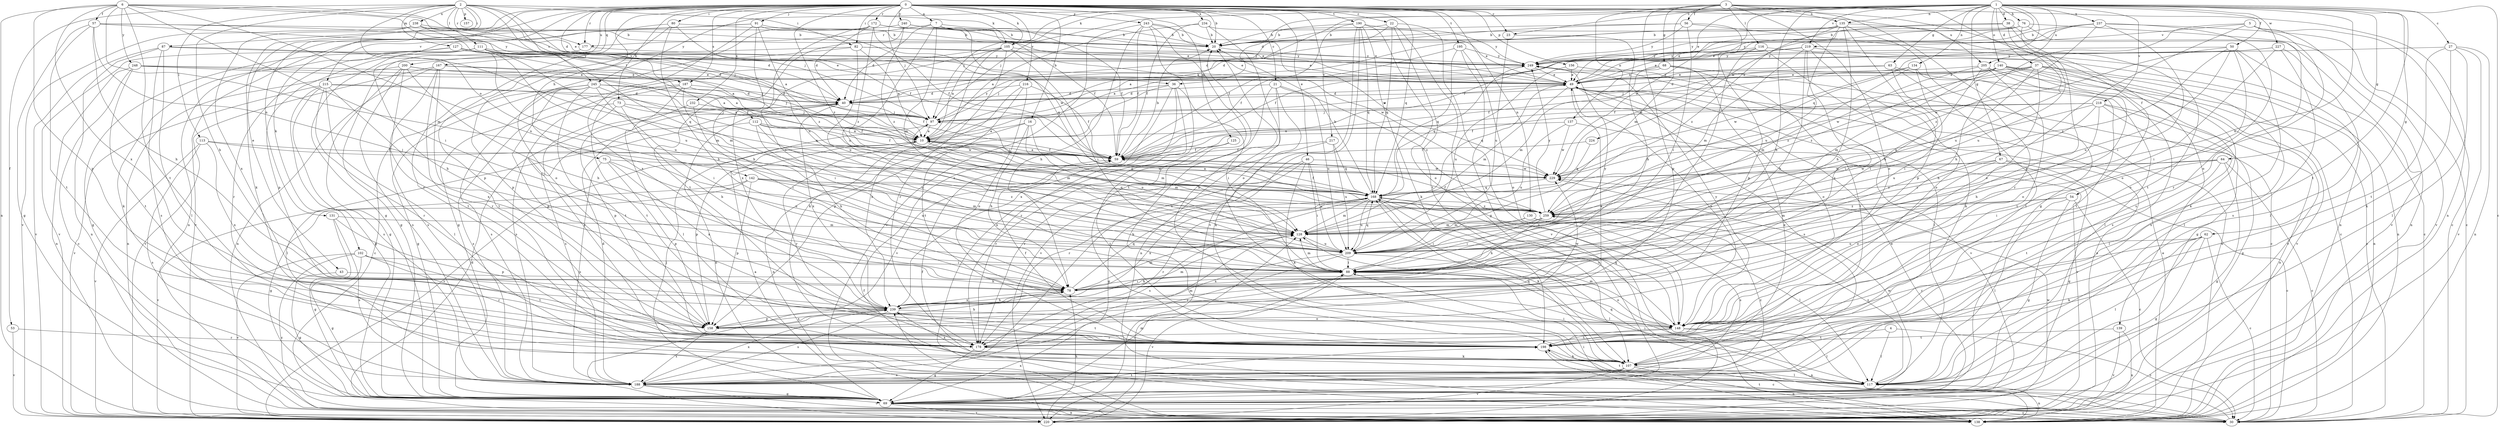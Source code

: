 strict digraph  {
0;
1;
2;
3;
4;
5;
6;
7;
10;
16;
20;
21;
22;
23;
27;
30;
36;
37;
38;
40;
43;
46;
49;
50;
53;
54;
56;
57;
59;
62;
63;
64;
67;
68;
69;
73;
75;
76;
78;
80;
82;
87;
88;
91;
97;
102;
105;
107;
111;
112;
113;
116;
117;
125;
127;
128;
130;
131;
134;
135;
137;
138;
139;
140;
142;
148;
156;
157;
158;
167;
168;
172;
177;
178;
187;
188;
190;
195;
198;
200;
205;
209;
215;
216;
217;
218;
219;
220;
224;
227;
229;
232;
234;
237;
238;
239;
240;
243;
245;
248;
249;
259;
0 -> 7  [label=a];
0 -> 16  [label=b];
0 -> 20  [label=b];
0 -> 21  [label=c];
0 -> 22  [label=c];
0 -> 23  [label=c];
0 -> 36  [label=d];
0 -> 43  [label=e];
0 -> 46  [label=e];
0 -> 73  [label=h];
0 -> 75  [label=h];
0 -> 80  [label=i];
0 -> 82  [label=i];
0 -> 91  [label=j];
0 -> 97  [label=j];
0 -> 102  [label=k];
0 -> 105  [label=k];
0 -> 125  [label=m];
0 -> 130  [label=n];
0 -> 131  [label=n];
0 -> 139  [label=o];
0 -> 156  [label=p];
0 -> 167  [label=q];
0 -> 168  [label=q];
0 -> 172  [label=r];
0 -> 177  [label=r];
0 -> 187  [label=s];
0 -> 190  [label=t];
0 -> 195  [label=t];
0 -> 200  [label=u];
0 -> 205  [label=u];
0 -> 215  [label=v];
0 -> 216  [label=v];
0 -> 217  [label=v];
0 -> 232  [label=x];
0 -> 234  [label=x];
0 -> 240  [label=y];
0 -> 243  [label=y];
0 -> 259  [label=z];
1 -> 10  [label=a];
1 -> 23  [label=c];
1 -> 27  [label=c];
1 -> 30  [label=c];
1 -> 36  [label=d];
1 -> 37  [label=d];
1 -> 38  [label=d];
1 -> 49  [label=e];
1 -> 50  [label=f];
1 -> 62  [label=g];
1 -> 63  [label=g];
1 -> 64  [label=g];
1 -> 67  [label=g];
1 -> 76  [label=h];
1 -> 78  [label=h];
1 -> 97  [label=j];
1 -> 105  [label=k];
1 -> 134  [label=n];
1 -> 135  [label=n];
1 -> 140  [label=o];
1 -> 168  [label=q];
1 -> 198  [label=t];
1 -> 205  [label=u];
1 -> 209  [label=u];
1 -> 218  [label=v];
1 -> 219  [label=v];
1 -> 224  [label=w];
1 -> 227  [label=w];
1 -> 229  [label=w];
1 -> 237  [label=x];
1 -> 245  [label=y];
2 -> 53  [label=f];
2 -> 78  [label=h];
2 -> 82  [label=i];
2 -> 87  [label=i];
2 -> 105  [label=k];
2 -> 107  [label=k];
2 -> 111  [label=l];
2 -> 112  [label=l];
2 -> 113  [label=l];
2 -> 127  [label=m];
2 -> 142  [label=o];
2 -> 157  [label=p];
2 -> 177  [label=r];
2 -> 187  [label=s];
2 -> 209  [label=u];
2 -> 238  [label=x];
3 -> 54  [label=f];
3 -> 56  [label=f];
3 -> 68  [label=g];
3 -> 69  [label=g];
3 -> 97  [label=j];
3 -> 116  [label=l];
3 -> 128  [label=m];
3 -> 135  [label=n];
3 -> 137  [label=n];
3 -> 138  [label=n];
3 -> 148  [label=o];
3 -> 158  [label=p];
4 -> 30  [label=c];
4 -> 117  [label=l];
4 -> 198  [label=t];
5 -> 30  [label=c];
5 -> 78  [label=h];
5 -> 138  [label=n];
5 -> 148  [label=o];
5 -> 188  [label=s];
5 -> 219  [label=v];
6 -> 49  [label=e];
6 -> 57  [label=f];
6 -> 88  [label=i];
6 -> 97  [label=j];
6 -> 128  [label=m];
6 -> 138  [label=n];
6 -> 158  [label=p];
6 -> 198  [label=t];
6 -> 209  [label=u];
6 -> 239  [label=x];
6 -> 245  [label=y];
6 -> 248  [label=y];
7 -> 20  [label=b];
7 -> 40  [label=d];
7 -> 49  [label=e];
7 -> 59  [label=f];
7 -> 128  [label=m];
7 -> 168  [label=q];
7 -> 177  [label=r];
7 -> 209  [label=u];
10 -> 59  [label=f];
10 -> 128  [label=m];
10 -> 158  [label=p];
10 -> 168  [label=q];
10 -> 178  [label=r];
10 -> 220  [label=v];
16 -> 10  [label=a];
16 -> 78  [label=h];
16 -> 128  [label=m];
16 -> 138  [label=n];
16 -> 209  [label=u];
20 -> 249  [label=y];
21 -> 40  [label=d];
21 -> 107  [label=k];
21 -> 138  [label=n];
21 -> 209  [label=u];
21 -> 220  [label=v];
21 -> 259  [label=z];
22 -> 20  [label=b];
22 -> 40  [label=d];
22 -> 69  [label=g];
22 -> 138  [label=n];
22 -> 168  [label=q];
22 -> 198  [label=t];
23 -> 78  [label=h];
23 -> 209  [label=u];
27 -> 107  [label=k];
27 -> 117  [label=l];
27 -> 138  [label=n];
27 -> 198  [label=t];
27 -> 220  [label=v];
27 -> 249  [label=y];
30 -> 20  [label=b];
30 -> 40  [label=d];
30 -> 59  [label=f];
30 -> 168  [label=q];
30 -> 198  [label=t];
36 -> 40  [label=d];
36 -> 88  [label=i];
36 -> 158  [label=p];
36 -> 178  [label=r];
36 -> 220  [label=v];
36 -> 239  [label=x];
37 -> 49  [label=e];
37 -> 59  [label=f];
37 -> 78  [label=h];
37 -> 117  [label=l];
37 -> 138  [label=n];
37 -> 188  [label=s];
37 -> 209  [label=u];
37 -> 229  [label=w];
38 -> 20  [label=b];
38 -> 59  [label=f];
38 -> 209  [label=u];
38 -> 220  [label=v];
38 -> 239  [label=x];
40 -> 97  [label=j];
40 -> 138  [label=n];
40 -> 188  [label=s];
40 -> 239  [label=x];
43 -> 69  [label=g];
43 -> 78  [label=h];
46 -> 69  [label=g];
46 -> 88  [label=i];
46 -> 107  [label=k];
46 -> 178  [label=r];
46 -> 209  [label=u];
46 -> 229  [label=w];
49 -> 40  [label=d];
49 -> 128  [label=m];
49 -> 148  [label=o];
49 -> 168  [label=q];
49 -> 188  [label=s];
49 -> 220  [label=v];
50 -> 30  [label=c];
50 -> 107  [label=k];
50 -> 148  [label=o];
50 -> 209  [label=u];
50 -> 229  [label=w];
50 -> 249  [label=y];
50 -> 259  [label=z];
53 -> 178  [label=r];
53 -> 220  [label=v];
54 -> 30  [label=c];
54 -> 69  [label=g];
54 -> 117  [label=l];
54 -> 128  [label=m];
54 -> 259  [label=z];
56 -> 20  [label=b];
56 -> 40  [label=d];
56 -> 88  [label=i];
56 -> 138  [label=n];
56 -> 158  [label=p];
56 -> 249  [label=y];
57 -> 20  [label=b];
57 -> 40  [label=d];
57 -> 69  [label=g];
57 -> 78  [label=h];
57 -> 88  [label=i];
57 -> 97  [label=j];
57 -> 198  [label=t];
59 -> 10  [label=a];
59 -> 20  [label=b];
59 -> 229  [label=w];
62 -> 30  [label=c];
62 -> 69  [label=g];
62 -> 107  [label=k];
62 -> 117  [label=l];
62 -> 178  [label=r];
62 -> 209  [label=u];
63 -> 40  [label=d];
63 -> 49  [label=e];
63 -> 88  [label=i];
63 -> 198  [label=t];
63 -> 220  [label=v];
64 -> 30  [label=c];
64 -> 69  [label=g];
64 -> 88  [label=i];
64 -> 198  [label=t];
64 -> 229  [label=w];
64 -> 259  [label=z];
67 -> 30  [label=c];
67 -> 69  [label=g];
67 -> 148  [label=o];
67 -> 229  [label=w];
67 -> 259  [label=z];
68 -> 30  [label=c];
68 -> 49  [label=e];
68 -> 97  [label=j];
68 -> 128  [label=m];
68 -> 148  [label=o];
68 -> 198  [label=t];
69 -> 10  [label=a];
69 -> 30  [label=c];
69 -> 49  [label=e];
69 -> 88  [label=i];
69 -> 97  [label=j];
69 -> 138  [label=n];
69 -> 198  [label=t];
69 -> 220  [label=v];
69 -> 229  [label=w];
73 -> 59  [label=f];
73 -> 78  [label=h];
73 -> 97  [label=j];
73 -> 178  [label=r];
73 -> 188  [label=s];
75 -> 158  [label=p];
75 -> 188  [label=s];
75 -> 209  [label=u];
75 -> 229  [label=w];
75 -> 239  [label=x];
76 -> 20  [label=b];
76 -> 49  [label=e];
76 -> 178  [label=r];
76 -> 209  [label=u];
76 -> 220  [label=v];
76 -> 249  [label=y];
78 -> 88  [label=i];
78 -> 128  [label=m];
78 -> 168  [label=q];
78 -> 239  [label=x];
80 -> 20  [label=b];
80 -> 59  [label=f];
80 -> 78  [label=h];
80 -> 158  [label=p];
80 -> 178  [label=r];
82 -> 10  [label=a];
82 -> 49  [label=e];
82 -> 69  [label=g];
82 -> 158  [label=p];
82 -> 209  [label=u];
82 -> 249  [label=y];
87 -> 117  [label=l];
87 -> 128  [label=m];
87 -> 138  [label=n];
87 -> 188  [label=s];
87 -> 220  [label=v];
87 -> 249  [label=y];
88 -> 78  [label=h];
88 -> 128  [label=m];
88 -> 148  [label=o];
88 -> 220  [label=v];
88 -> 249  [label=y];
91 -> 20  [label=b];
91 -> 59  [label=f];
91 -> 69  [label=g];
91 -> 78  [label=h];
91 -> 138  [label=n];
91 -> 239  [label=x];
91 -> 259  [label=z];
97 -> 10  [label=a];
97 -> 49  [label=e];
97 -> 128  [label=m];
97 -> 249  [label=y];
102 -> 30  [label=c];
102 -> 69  [label=g];
102 -> 88  [label=i];
102 -> 178  [label=r];
102 -> 198  [label=t];
102 -> 220  [label=v];
105 -> 10  [label=a];
105 -> 69  [label=g];
105 -> 88  [label=i];
105 -> 107  [label=k];
105 -> 178  [label=r];
105 -> 229  [label=w];
105 -> 239  [label=x];
105 -> 249  [label=y];
107 -> 49  [label=e];
107 -> 88  [label=i];
107 -> 117  [label=l];
107 -> 138  [label=n];
107 -> 168  [label=q];
107 -> 188  [label=s];
107 -> 220  [label=v];
107 -> 239  [label=x];
111 -> 40  [label=d];
111 -> 107  [label=k];
111 -> 128  [label=m];
111 -> 158  [label=p];
111 -> 168  [label=q];
111 -> 178  [label=r];
111 -> 249  [label=y];
112 -> 10  [label=a];
112 -> 59  [label=f];
112 -> 78  [label=h];
112 -> 117  [label=l];
112 -> 209  [label=u];
112 -> 229  [label=w];
113 -> 59  [label=f];
113 -> 188  [label=s];
113 -> 220  [label=v];
113 -> 239  [label=x];
113 -> 259  [label=z];
116 -> 30  [label=c];
116 -> 59  [label=f];
116 -> 88  [label=i];
116 -> 107  [label=k];
116 -> 249  [label=y];
117 -> 59  [label=f];
117 -> 88  [label=i];
117 -> 138  [label=n];
117 -> 198  [label=t];
117 -> 259  [label=z];
125 -> 59  [label=f];
125 -> 178  [label=r];
125 -> 198  [label=t];
127 -> 10  [label=a];
127 -> 49  [label=e];
127 -> 69  [label=g];
127 -> 209  [label=u];
127 -> 220  [label=v];
127 -> 249  [label=y];
128 -> 209  [label=u];
130 -> 88  [label=i];
130 -> 117  [label=l];
130 -> 128  [label=m];
130 -> 188  [label=s];
131 -> 69  [label=g];
131 -> 128  [label=m];
131 -> 158  [label=p];
131 -> 188  [label=s];
134 -> 49  [label=e];
134 -> 88  [label=i];
134 -> 128  [label=m];
134 -> 198  [label=t];
134 -> 229  [label=w];
135 -> 10  [label=a];
135 -> 20  [label=b];
135 -> 78  [label=h];
135 -> 158  [label=p];
135 -> 178  [label=r];
135 -> 198  [label=t];
135 -> 209  [label=u];
135 -> 259  [label=z];
137 -> 10  [label=a];
137 -> 209  [label=u];
137 -> 220  [label=v];
137 -> 229  [label=w];
138 -> 49  [label=e];
138 -> 88  [label=i];
138 -> 239  [label=x];
139 -> 138  [label=n];
139 -> 198  [label=t];
139 -> 220  [label=v];
140 -> 49  [label=e];
140 -> 59  [label=f];
140 -> 69  [label=g];
140 -> 97  [label=j];
140 -> 128  [label=m];
140 -> 148  [label=o];
140 -> 188  [label=s];
140 -> 220  [label=v];
140 -> 259  [label=z];
142 -> 69  [label=g];
142 -> 128  [label=m];
142 -> 158  [label=p];
142 -> 168  [label=q];
142 -> 209  [label=u];
142 -> 220  [label=v];
142 -> 259  [label=z];
148 -> 20  [label=b];
148 -> 117  [label=l];
148 -> 128  [label=m];
148 -> 138  [label=n];
148 -> 168  [label=q];
148 -> 178  [label=r];
148 -> 198  [label=t];
148 -> 249  [label=y];
156 -> 49  [label=e];
156 -> 117  [label=l];
156 -> 209  [label=u];
158 -> 49  [label=e];
158 -> 78  [label=h];
158 -> 188  [label=s];
158 -> 239  [label=x];
167 -> 10  [label=a];
167 -> 49  [label=e];
167 -> 138  [label=n];
167 -> 178  [label=r];
167 -> 188  [label=s];
167 -> 198  [label=t];
167 -> 220  [label=v];
168 -> 10  [label=a];
168 -> 20  [label=b];
168 -> 59  [label=f];
168 -> 107  [label=k];
168 -> 128  [label=m];
168 -> 148  [label=o];
168 -> 178  [label=r];
168 -> 188  [label=s];
168 -> 209  [label=u];
168 -> 239  [label=x];
168 -> 259  [label=z];
172 -> 20  [label=b];
172 -> 40  [label=d];
172 -> 49  [label=e];
172 -> 88  [label=i];
172 -> 148  [label=o];
172 -> 229  [label=w];
172 -> 259  [label=z];
177 -> 49  [label=e];
177 -> 78  [label=h];
178 -> 69  [label=g];
178 -> 107  [label=k];
178 -> 128  [label=m];
187 -> 40  [label=d];
187 -> 59  [label=f];
187 -> 88  [label=i];
187 -> 117  [label=l];
187 -> 188  [label=s];
187 -> 198  [label=t];
188 -> 30  [label=c];
188 -> 40  [label=d];
188 -> 69  [label=g];
188 -> 239  [label=x];
188 -> 259  [label=z];
190 -> 20  [label=b];
190 -> 59  [label=f];
190 -> 107  [label=k];
190 -> 148  [label=o];
190 -> 168  [label=q];
190 -> 188  [label=s];
190 -> 220  [label=v];
190 -> 249  [label=y];
195 -> 59  [label=f];
195 -> 148  [label=o];
195 -> 168  [label=q];
195 -> 220  [label=v];
195 -> 249  [label=y];
198 -> 30  [label=c];
198 -> 59  [label=f];
198 -> 107  [label=k];
200 -> 10  [label=a];
200 -> 49  [label=e];
200 -> 69  [label=g];
200 -> 78  [label=h];
200 -> 138  [label=n];
200 -> 188  [label=s];
200 -> 198  [label=t];
205 -> 30  [label=c];
205 -> 49  [label=e];
205 -> 88  [label=i];
205 -> 117  [label=l];
205 -> 198  [label=t];
205 -> 259  [label=z];
209 -> 88  [label=i];
209 -> 117  [label=l];
209 -> 168  [label=q];
209 -> 178  [label=r];
209 -> 239  [label=x];
215 -> 10  [label=a];
215 -> 40  [label=d];
215 -> 69  [label=g];
215 -> 117  [label=l];
215 -> 178  [label=r];
215 -> 188  [label=s];
215 -> 220  [label=v];
215 -> 239  [label=x];
216 -> 40  [label=d];
216 -> 59  [label=f];
216 -> 148  [label=o];
216 -> 198  [label=t];
216 -> 239  [label=x];
217 -> 59  [label=f];
217 -> 168  [label=q];
217 -> 178  [label=r];
217 -> 209  [label=u];
218 -> 59  [label=f];
218 -> 69  [label=g];
218 -> 78  [label=h];
218 -> 97  [label=j];
218 -> 117  [label=l];
218 -> 138  [label=n];
218 -> 168  [label=q];
218 -> 209  [label=u];
219 -> 10  [label=a];
219 -> 78  [label=h];
219 -> 128  [label=m];
219 -> 138  [label=n];
219 -> 148  [label=o];
219 -> 229  [label=w];
219 -> 239  [label=x];
219 -> 249  [label=y];
220 -> 49  [label=e];
220 -> 78  [label=h];
220 -> 128  [label=m];
220 -> 229  [label=w];
224 -> 59  [label=f];
224 -> 168  [label=q];
227 -> 49  [label=e];
227 -> 88  [label=i];
227 -> 117  [label=l];
227 -> 188  [label=s];
227 -> 249  [label=y];
229 -> 97  [label=j];
229 -> 168  [label=q];
232 -> 88  [label=i];
232 -> 97  [label=j];
232 -> 158  [label=p];
234 -> 10  [label=a];
234 -> 20  [label=b];
234 -> 49  [label=e];
234 -> 59  [label=f];
234 -> 148  [label=o];
237 -> 20  [label=b];
237 -> 30  [label=c];
237 -> 49  [label=e];
237 -> 88  [label=i];
237 -> 148  [label=o];
237 -> 249  [label=y];
237 -> 259  [label=z];
238 -> 10  [label=a];
238 -> 20  [label=b];
238 -> 209  [label=u];
238 -> 220  [label=v];
238 -> 239  [label=x];
239 -> 78  [label=h];
239 -> 128  [label=m];
239 -> 148  [label=o];
239 -> 158  [label=p];
239 -> 188  [label=s];
239 -> 198  [label=t];
239 -> 229  [label=w];
240 -> 20  [label=b];
240 -> 49  [label=e];
240 -> 59  [label=f];
240 -> 198  [label=t];
240 -> 220  [label=v];
240 -> 259  [label=z];
243 -> 20  [label=b];
243 -> 30  [label=c];
243 -> 59  [label=f];
243 -> 78  [label=h];
243 -> 138  [label=n];
243 -> 198  [label=t];
243 -> 229  [label=w];
245 -> 30  [label=c];
245 -> 40  [label=d];
245 -> 69  [label=g];
245 -> 88  [label=i];
245 -> 97  [label=j];
245 -> 158  [label=p];
245 -> 168  [label=q];
245 -> 188  [label=s];
245 -> 198  [label=t];
248 -> 30  [label=c];
248 -> 49  [label=e];
248 -> 59  [label=f];
248 -> 97  [label=j];
248 -> 138  [label=n];
248 -> 198  [label=t];
249 -> 49  [label=e];
249 -> 138  [label=n];
249 -> 168  [label=q];
259 -> 59  [label=f];
259 -> 78  [label=h];
259 -> 88  [label=i];
259 -> 128  [label=m];
259 -> 249  [label=y];
}
